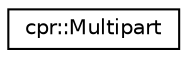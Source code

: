 digraph "Graphical Class Hierarchy"
{
 // LATEX_PDF_SIZE
  edge [fontname="Helvetica",fontsize="10",labelfontname="Helvetica",labelfontsize="10"];
  node [fontname="Helvetica",fontsize="10",shape=record];
  rankdir="LR";
  Node0 [label="cpr::Multipart",height=0.2,width=0.4,color="black", fillcolor="white", style="filled",URL="$classcpr_1_1_multipart.html",tooltip=" "];
}

